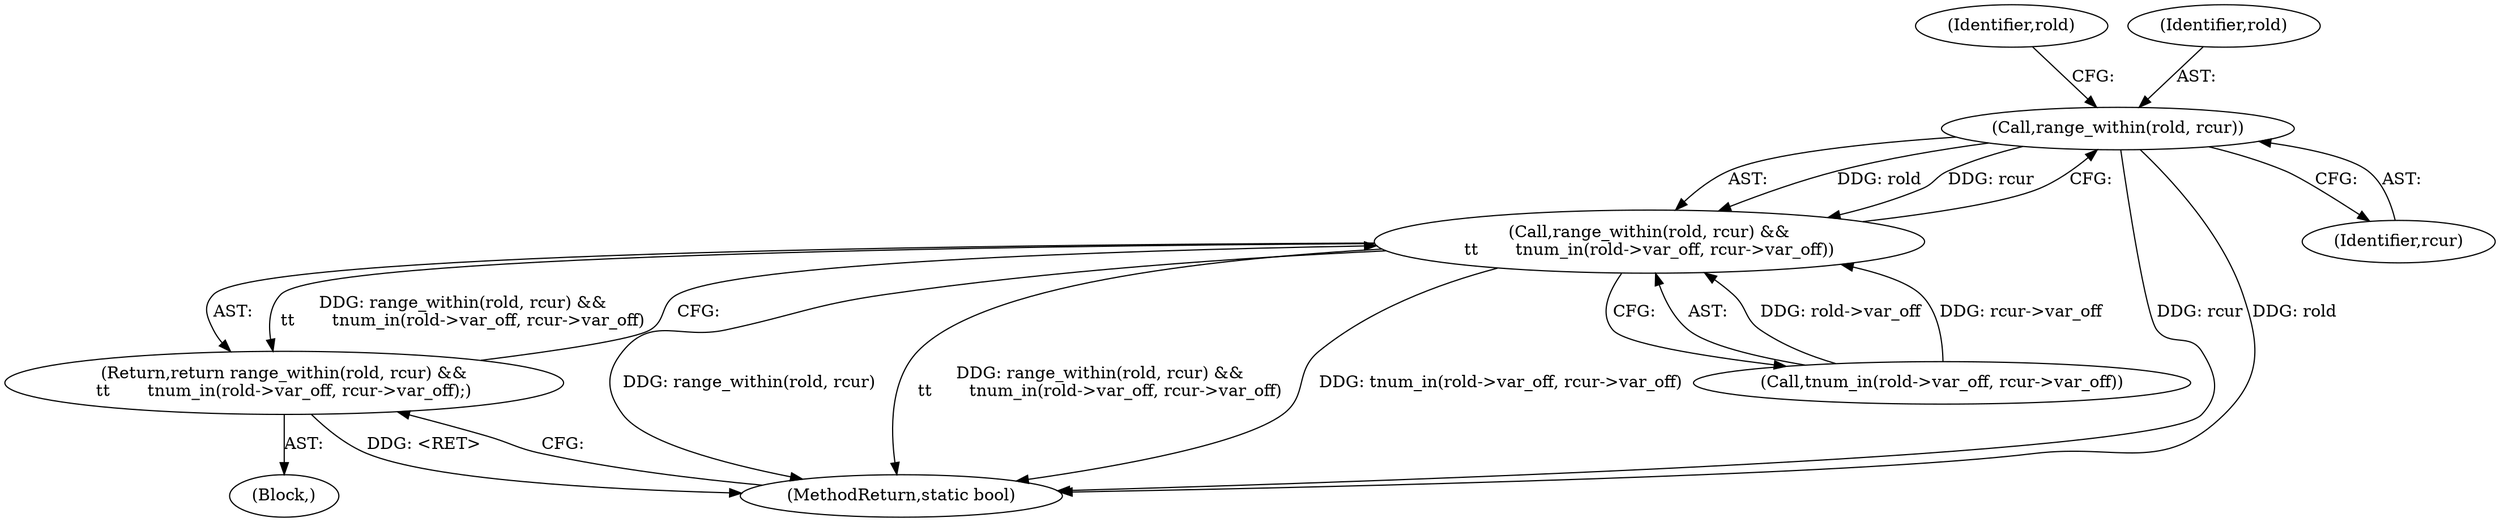 digraph "0_linux_179d1c5602997fef5a940c6ddcf31212cbfebd14@pointer" {
"1000259" [label="(Call,range_within(rold, rcur))"];
"1000258" [label="(Call,range_within(rold, rcur) &&\n\t\t       tnum_in(rold->var_off, rcur->var_off))"];
"1000257" [label="(Return,return range_within(rold, rcur) &&\n\t\t       tnum_in(rold->var_off, rcur->var_off);)"];
"1000258" [label="(Call,range_within(rold, rcur) &&\n\t\t       tnum_in(rold->var_off, rcur->var_off))"];
"1000259" [label="(Call,range_within(rold, rcur))"];
"1000264" [label="(Identifier,rold)"];
"1000280" [label="(MethodReturn,static bool)"];
"1000257" [label="(Return,return range_within(rold, rcur) &&\n\t\t       tnum_in(rold->var_off, rcur->var_off);)"];
"1000261" [label="(Identifier,rcur)"];
"1000260" [label="(Identifier,rold)"];
"1000150" [label="(Block,)"];
"1000262" [label="(Call,tnum_in(rold->var_off, rcur->var_off))"];
"1000259" -> "1000258"  [label="AST: "];
"1000259" -> "1000261"  [label="CFG: "];
"1000260" -> "1000259"  [label="AST: "];
"1000261" -> "1000259"  [label="AST: "];
"1000264" -> "1000259"  [label="CFG: "];
"1000258" -> "1000259"  [label="CFG: "];
"1000259" -> "1000280"  [label="DDG: rcur"];
"1000259" -> "1000280"  [label="DDG: rold"];
"1000259" -> "1000258"  [label="DDG: rold"];
"1000259" -> "1000258"  [label="DDG: rcur"];
"1000258" -> "1000257"  [label="AST: "];
"1000258" -> "1000262"  [label="CFG: "];
"1000262" -> "1000258"  [label="AST: "];
"1000257" -> "1000258"  [label="CFG: "];
"1000258" -> "1000280"  [label="DDG: range_within(rold, rcur)"];
"1000258" -> "1000280"  [label="DDG: range_within(rold, rcur) &&\n\t\t       tnum_in(rold->var_off, rcur->var_off)"];
"1000258" -> "1000280"  [label="DDG: tnum_in(rold->var_off, rcur->var_off)"];
"1000258" -> "1000257"  [label="DDG: range_within(rold, rcur) &&\n\t\t       tnum_in(rold->var_off, rcur->var_off)"];
"1000262" -> "1000258"  [label="DDG: rold->var_off"];
"1000262" -> "1000258"  [label="DDG: rcur->var_off"];
"1000257" -> "1000150"  [label="AST: "];
"1000280" -> "1000257"  [label="CFG: "];
"1000257" -> "1000280"  [label="DDG: <RET>"];
}

